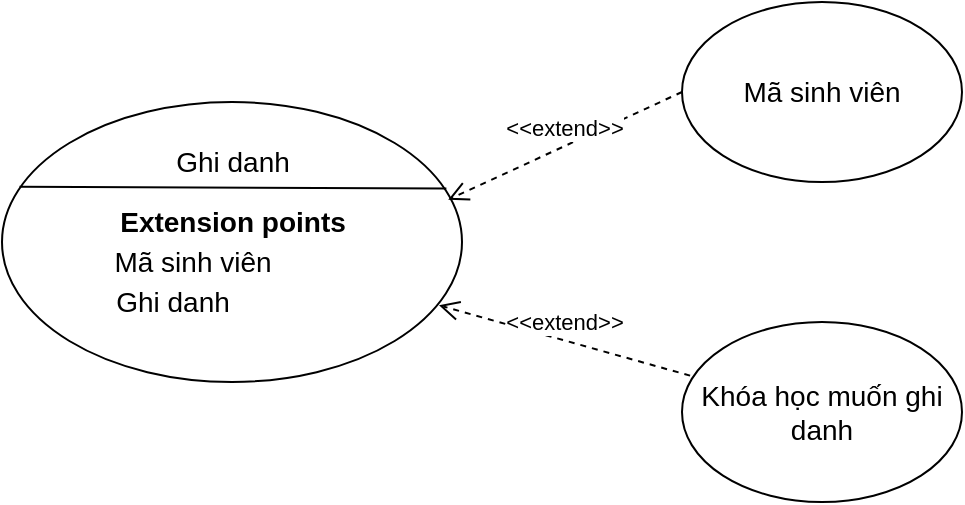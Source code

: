 <mxfile version="15.2.9" type="device"><diagram id="-u8WD2IOjcEjxIjeBTIs" name="Page-1"><mxGraphModel dx="1038" dy="532" grid="1" gridSize="10" guides="1" tooltips="1" connect="1" arrows="1" fold="1" page="1" pageScale="1" pageWidth="827" pageHeight="1169" math="0" shadow="0"><root><mxCell id="0"/><mxCell id="1" parent="0"/><mxCell id="4hiAXIHJJ3z0hIbwLa7Z-1" value="" style="ellipse;whiteSpace=wrap;html=1;" vertex="1" parent="1"><mxGeometry x="110" y="230" width="230" height="140" as="geometry"/></mxCell><mxCell id="4hiAXIHJJ3z0hIbwLa7Z-2" value="" style="endArrow=none;html=1;entryX=0.038;entryY=0.303;entryDx=0;entryDy=0;entryPerimeter=0;exitX=0.966;exitY=0.309;exitDx=0;exitDy=0;exitPerimeter=0;" edge="1" parent="1" source="4hiAXIHJJ3z0hIbwLa7Z-1" target="4hiAXIHJJ3z0hIbwLa7Z-1"><mxGeometry width="50" height="50" relative="1" as="geometry"><mxPoint x="390" y="330" as="sourcePoint"/><mxPoint x="440" y="280" as="targetPoint"/></mxGeometry></mxCell><mxCell id="4hiAXIHJJ3z0hIbwLa7Z-3" value="&lt;font style=&quot;font-size: 14px&quot;&gt;Ghi danh&lt;/font&gt;" style="text;html=1;align=center;verticalAlign=middle;resizable=0;points=[];autosize=1;strokeColor=none;fillColor=none;" vertex="1" parent="1"><mxGeometry x="190" y="250" width="70" height="20" as="geometry"/></mxCell><mxCell id="4hiAXIHJJ3z0hIbwLa7Z-4" value="&lt;b&gt;&lt;font style=&quot;font-size: 14px&quot;&gt;Extension points&lt;/font&gt;&lt;/b&gt;" style="text;html=1;align=center;verticalAlign=middle;resizable=0;points=[];autosize=1;strokeColor=none;fillColor=none;" vertex="1" parent="1"><mxGeometry x="160" y="280" width="130" height="20" as="geometry"/></mxCell><mxCell id="4hiAXIHJJ3z0hIbwLa7Z-5" value="&lt;font style=&quot;font-size: 14px&quot;&gt;Mã sinh viên&lt;/font&gt;" style="text;html=1;align=center;verticalAlign=middle;resizable=0;points=[];autosize=1;strokeColor=none;fillColor=none;" vertex="1" parent="1"><mxGeometry x="160" y="300" width="90" height="20" as="geometry"/></mxCell><mxCell id="4hiAXIHJJ3z0hIbwLa7Z-7" value="&lt;span style=&quot;font-size: 14px&quot;&gt;Mã sinh viên&lt;/span&gt;" style="ellipse;whiteSpace=wrap;html=1;" vertex="1" parent="1"><mxGeometry x="450" y="180" width="140" height="90" as="geometry"/></mxCell><mxCell id="4hiAXIHJJ3z0hIbwLa7Z-9" value="&amp;lt;&amp;lt;extend&amp;gt;&amp;gt;" style="html=1;verticalAlign=bottom;endArrow=open;dashed=1;endSize=8;entryX=0.97;entryY=0.349;entryDx=0;entryDy=0;exitX=0;exitY=0.5;exitDx=0;exitDy=0;entryPerimeter=0;" edge="1" parent="1" source="4hiAXIHJJ3z0hIbwLa7Z-7" target="4hiAXIHJJ3z0hIbwLa7Z-1"><mxGeometry relative="1" as="geometry"><mxPoint x="450" y="300" as="sourcePoint"/><mxPoint x="370" y="300" as="targetPoint"/></mxGeometry></mxCell><mxCell id="4hiAXIHJJ3z0hIbwLa7Z-11" value="&lt;font style=&quot;font-size: 14px&quot;&gt;Ghi danh&lt;/font&gt;" style="text;html=1;align=center;verticalAlign=middle;resizable=0;points=[];autosize=1;strokeColor=none;fillColor=none;" vertex="1" parent="1"><mxGeometry x="160" y="320" width="70" height="20" as="geometry"/></mxCell><mxCell id="4hiAXIHJJ3z0hIbwLa7Z-13" value="&lt;span style=&quot;font-size: 14px&quot;&gt;Khóa học muốn ghi danh&lt;/span&gt;" style="ellipse;whiteSpace=wrap;html=1;" vertex="1" parent="1"><mxGeometry x="450" y="340" width="140" height="90" as="geometry"/></mxCell><mxCell id="4hiAXIHJJ3z0hIbwLa7Z-14" value="&amp;lt;&amp;lt;extend&amp;gt;&amp;gt;" style="html=1;verticalAlign=bottom;endArrow=open;dashed=1;endSize=8;exitX=0.029;exitY=0.298;exitDx=0;exitDy=0;entryX=0.95;entryY=0.726;entryDx=0;entryDy=0;entryPerimeter=0;exitPerimeter=0;" edge="1" parent="1" source="4hiAXIHJJ3z0hIbwLa7Z-13" target="4hiAXIHJJ3z0hIbwLa7Z-1"><mxGeometry relative="1" as="geometry"><mxPoint x="460" y="235" as="sourcePoint"/><mxPoint x="332" y="333" as="targetPoint"/></mxGeometry></mxCell></root></mxGraphModel></diagram></mxfile>